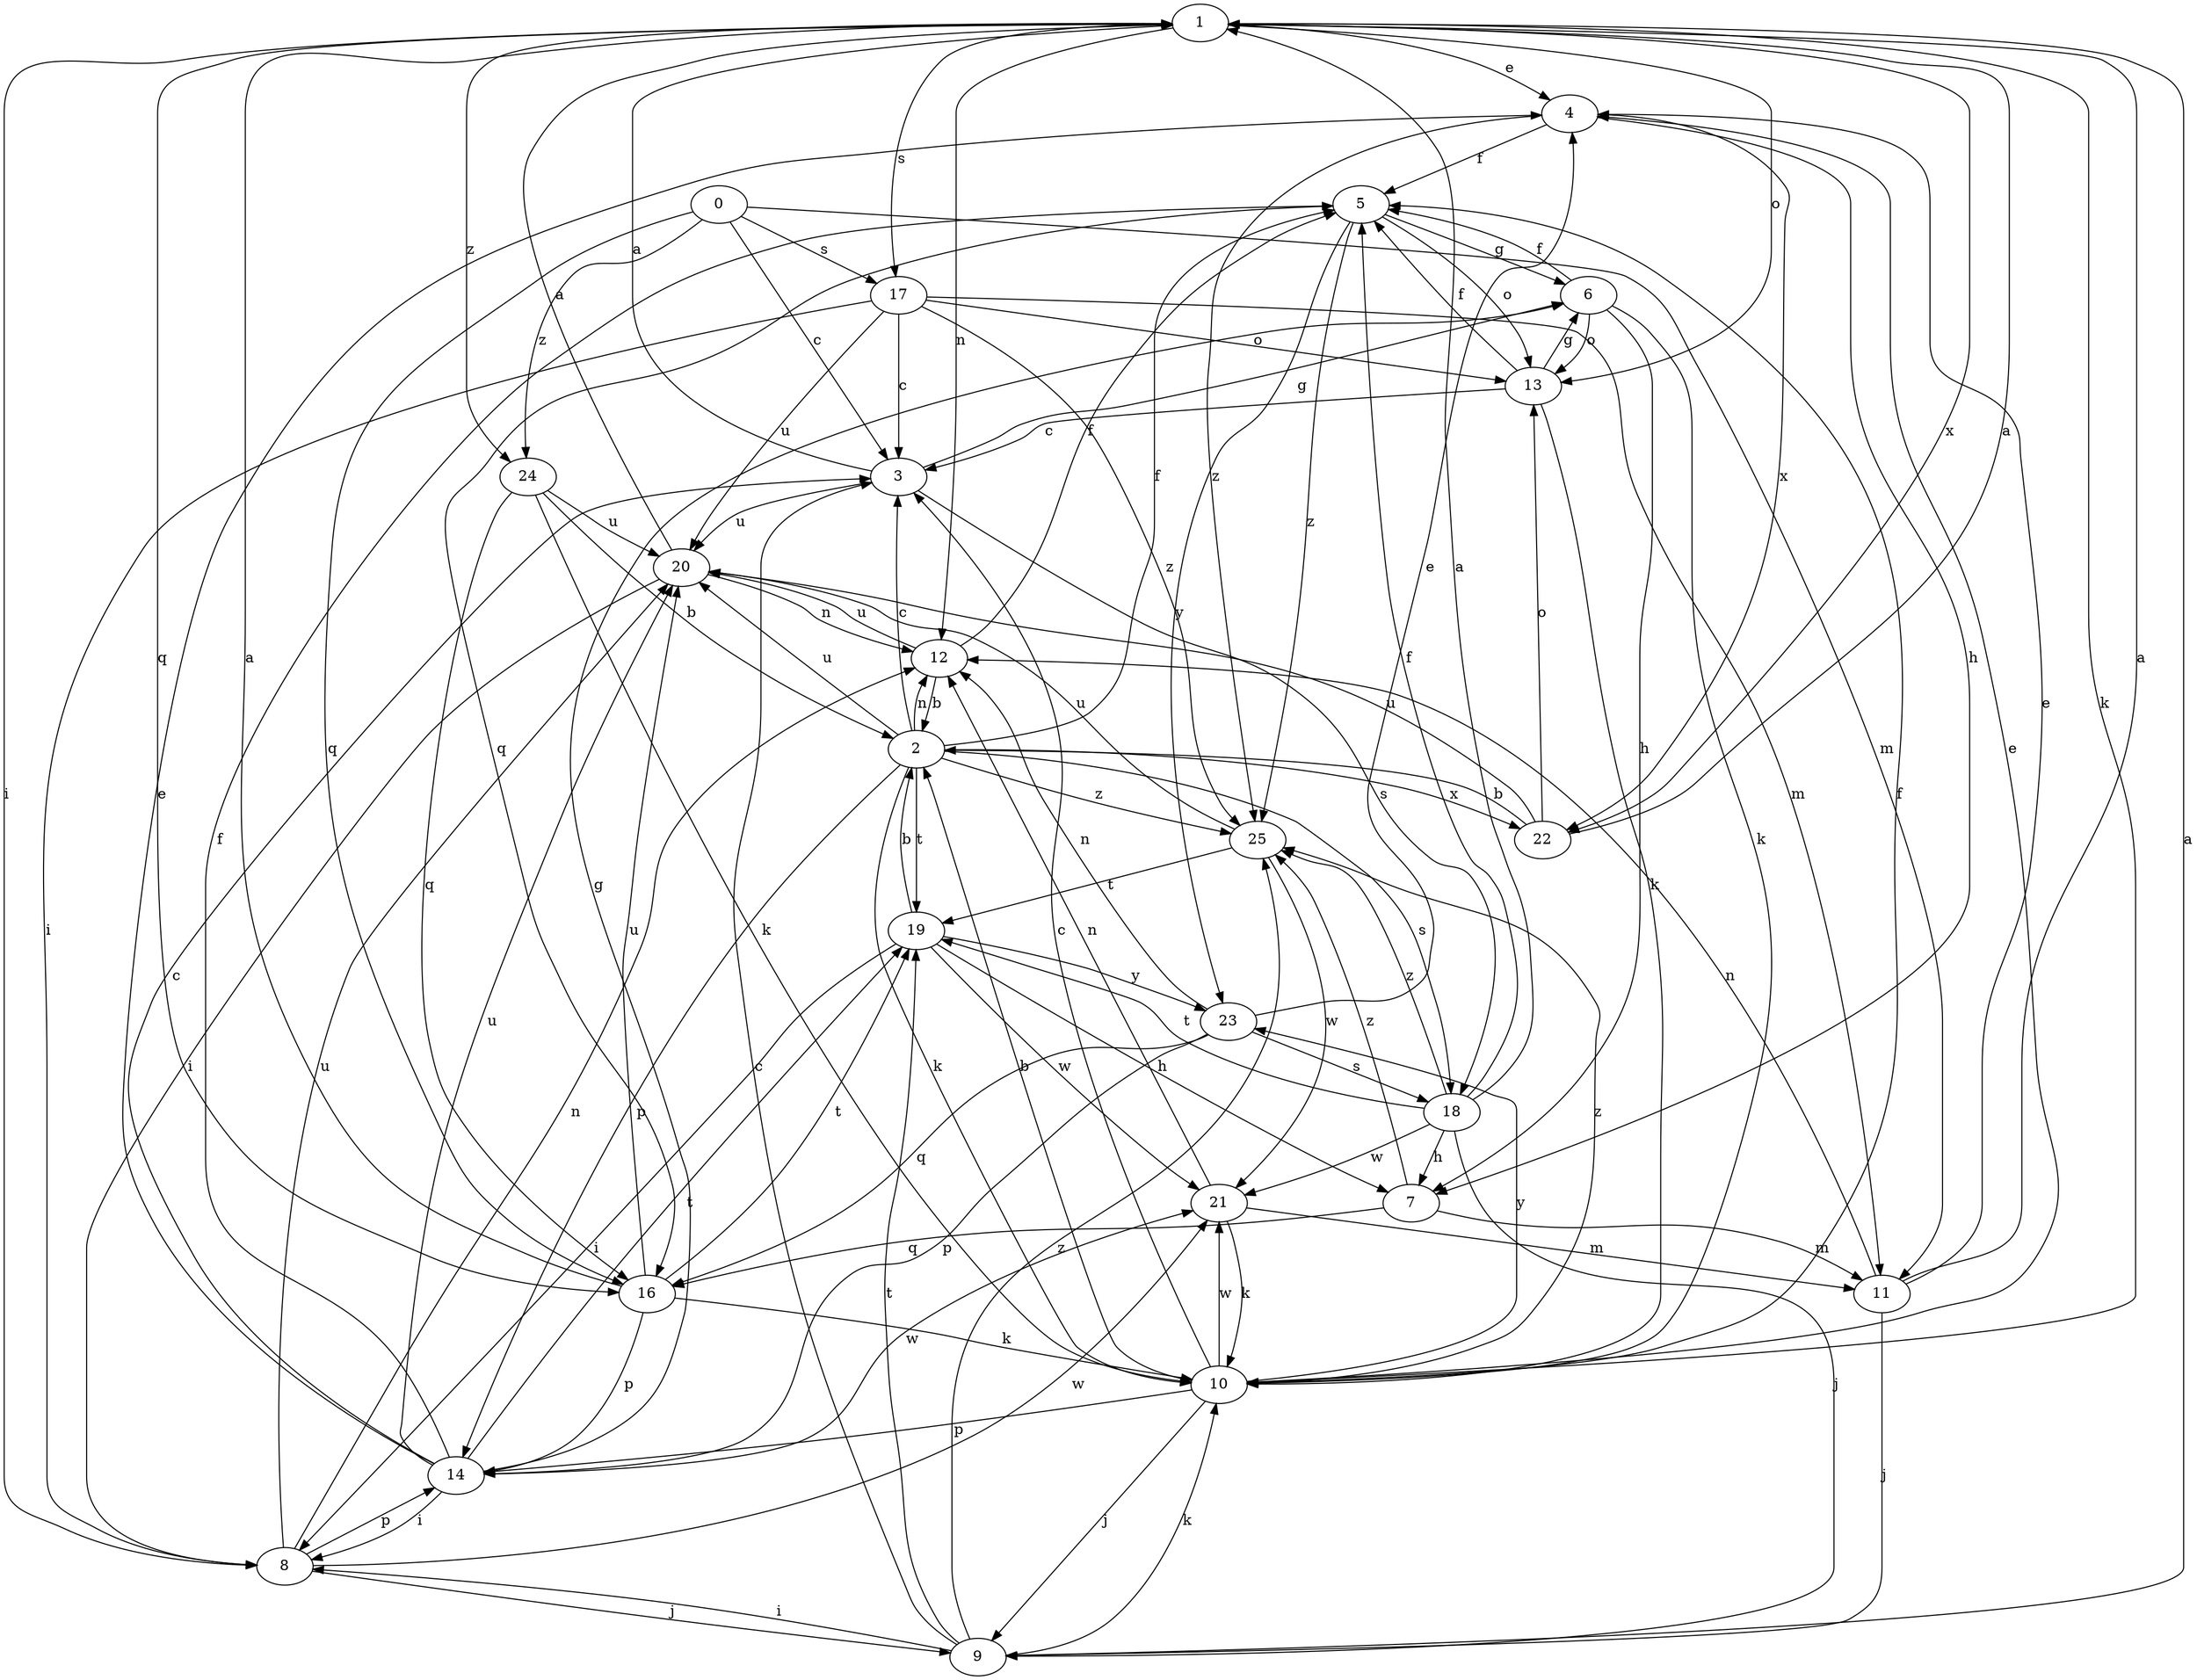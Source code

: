 strict digraph  {
1;
2;
3;
4;
0;
5;
6;
7;
8;
9;
10;
11;
12;
13;
14;
16;
17;
18;
19;
20;
21;
22;
23;
24;
25;
1 -> 4  [label=e];
1 -> 8  [label=i];
1 -> 10  [label=k];
1 -> 12  [label=n];
1 -> 13  [label=o];
1 -> 16  [label=q];
1 -> 17  [label=s];
1 -> 22  [label=x];
1 -> 24  [label=z];
2 -> 3  [label=c];
2 -> 5  [label=f];
2 -> 10  [label=k];
2 -> 12  [label=n];
2 -> 14  [label=p];
2 -> 18  [label=s];
2 -> 19  [label=t];
2 -> 20  [label=u];
2 -> 22  [label=x];
2 -> 25  [label=z];
3 -> 1  [label=a];
3 -> 6  [label=g];
3 -> 18  [label=s];
3 -> 20  [label=u];
4 -> 5  [label=f];
4 -> 7  [label=h];
4 -> 22  [label=x];
4 -> 25  [label=z];
0 -> 3  [label=c];
0 -> 11  [label=m];
0 -> 16  [label=q];
0 -> 17  [label=s];
0 -> 24  [label=z];
5 -> 6  [label=g];
5 -> 13  [label=o];
5 -> 16  [label=q];
5 -> 23  [label=y];
5 -> 25  [label=z];
6 -> 5  [label=f];
6 -> 7  [label=h];
6 -> 10  [label=k];
6 -> 13  [label=o];
7 -> 11  [label=m];
7 -> 16  [label=q];
7 -> 25  [label=z];
8 -> 9  [label=j];
8 -> 12  [label=n];
8 -> 14  [label=p];
8 -> 20  [label=u];
8 -> 21  [label=w];
9 -> 1  [label=a];
9 -> 3  [label=c];
9 -> 8  [label=i];
9 -> 10  [label=k];
9 -> 19  [label=t];
9 -> 25  [label=z];
10 -> 2  [label=b];
10 -> 3  [label=c];
10 -> 4  [label=e];
10 -> 5  [label=f];
10 -> 9  [label=j];
10 -> 14  [label=p];
10 -> 21  [label=w];
10 -> 23  [label=y];
10 -> 25  [label=z];
11 -> 1  [label=a];
11 -> 4  [label=e];
11 -> 9  [label=j];
11 -> 12  [label=n];
12 -> 2  [label=b];
12 -> 5  [label=f];
12 -> 20  [label=u];
13 -> 3  [label=c];
13 -> 5  [label=f];
13 -> 6  [label=g];
13 -> 10  [label=k];
14 -> 3  [label=c];
14 -> 4  [label=e];
14 -> 5  [label=f];
14 -> 6  [label=g];
14 -> 8  [label=i];
14 -> 19  [label=t];
14 -> 20  [label=u];
14 -> 21  [label=w];
16 -> 1  [label=a];
16 -> 10  [label=k];
16 -> 14  [label=p];
16 -> 19  [label=t];
16 -> 20  [label=u];
17 -> 3  [label=c];
17 -> 8  [label=i];
17 -> 11  [label=m];
17 -> 13  [label=o];
17 -> 20  [label=u];
17 -> 25  [label=z];
18 -> 1  [label=a];
18 -> 5  [label=f];
18 -> 7  [label=h];
18 -> 9  [label=j];
18 -> 19  [label=t];
18 -> 21  [label=w];
18 -> 25  [label=z];
19 -> 2  [label=b];
19 -> 7  [label=h];
19 -> 8  [label=i];
19 -> 21  [label=w];
19 -> 23  [label=y];
20 -> 1  [label=a];
20 -> 8  [label=i];
20 -> 12  [label=n];
21 -> 10  [label=k];
21 -> 11  [label=m];
21 -> 12  [label=n];
22 -> 1  [label=a];
22 -> 2  [label=b];
22 -> 13  [label=o];
22 -> 20  [label=u];
23 -> 4  [label=e];
23 -> 12  [label=n];
23 -> 14  [label=p];
23 -> 16  [label=q];
23 -> 18  [label=s];
24 -> 2  [label=b];
24 -> 10  [label=k];
24 -> 16  [label=q];
24 -> 20  [label=u];
25 -> 19  [label=t];
25 -> 20  [label=u];
25 -> 21  [label=w];
}
